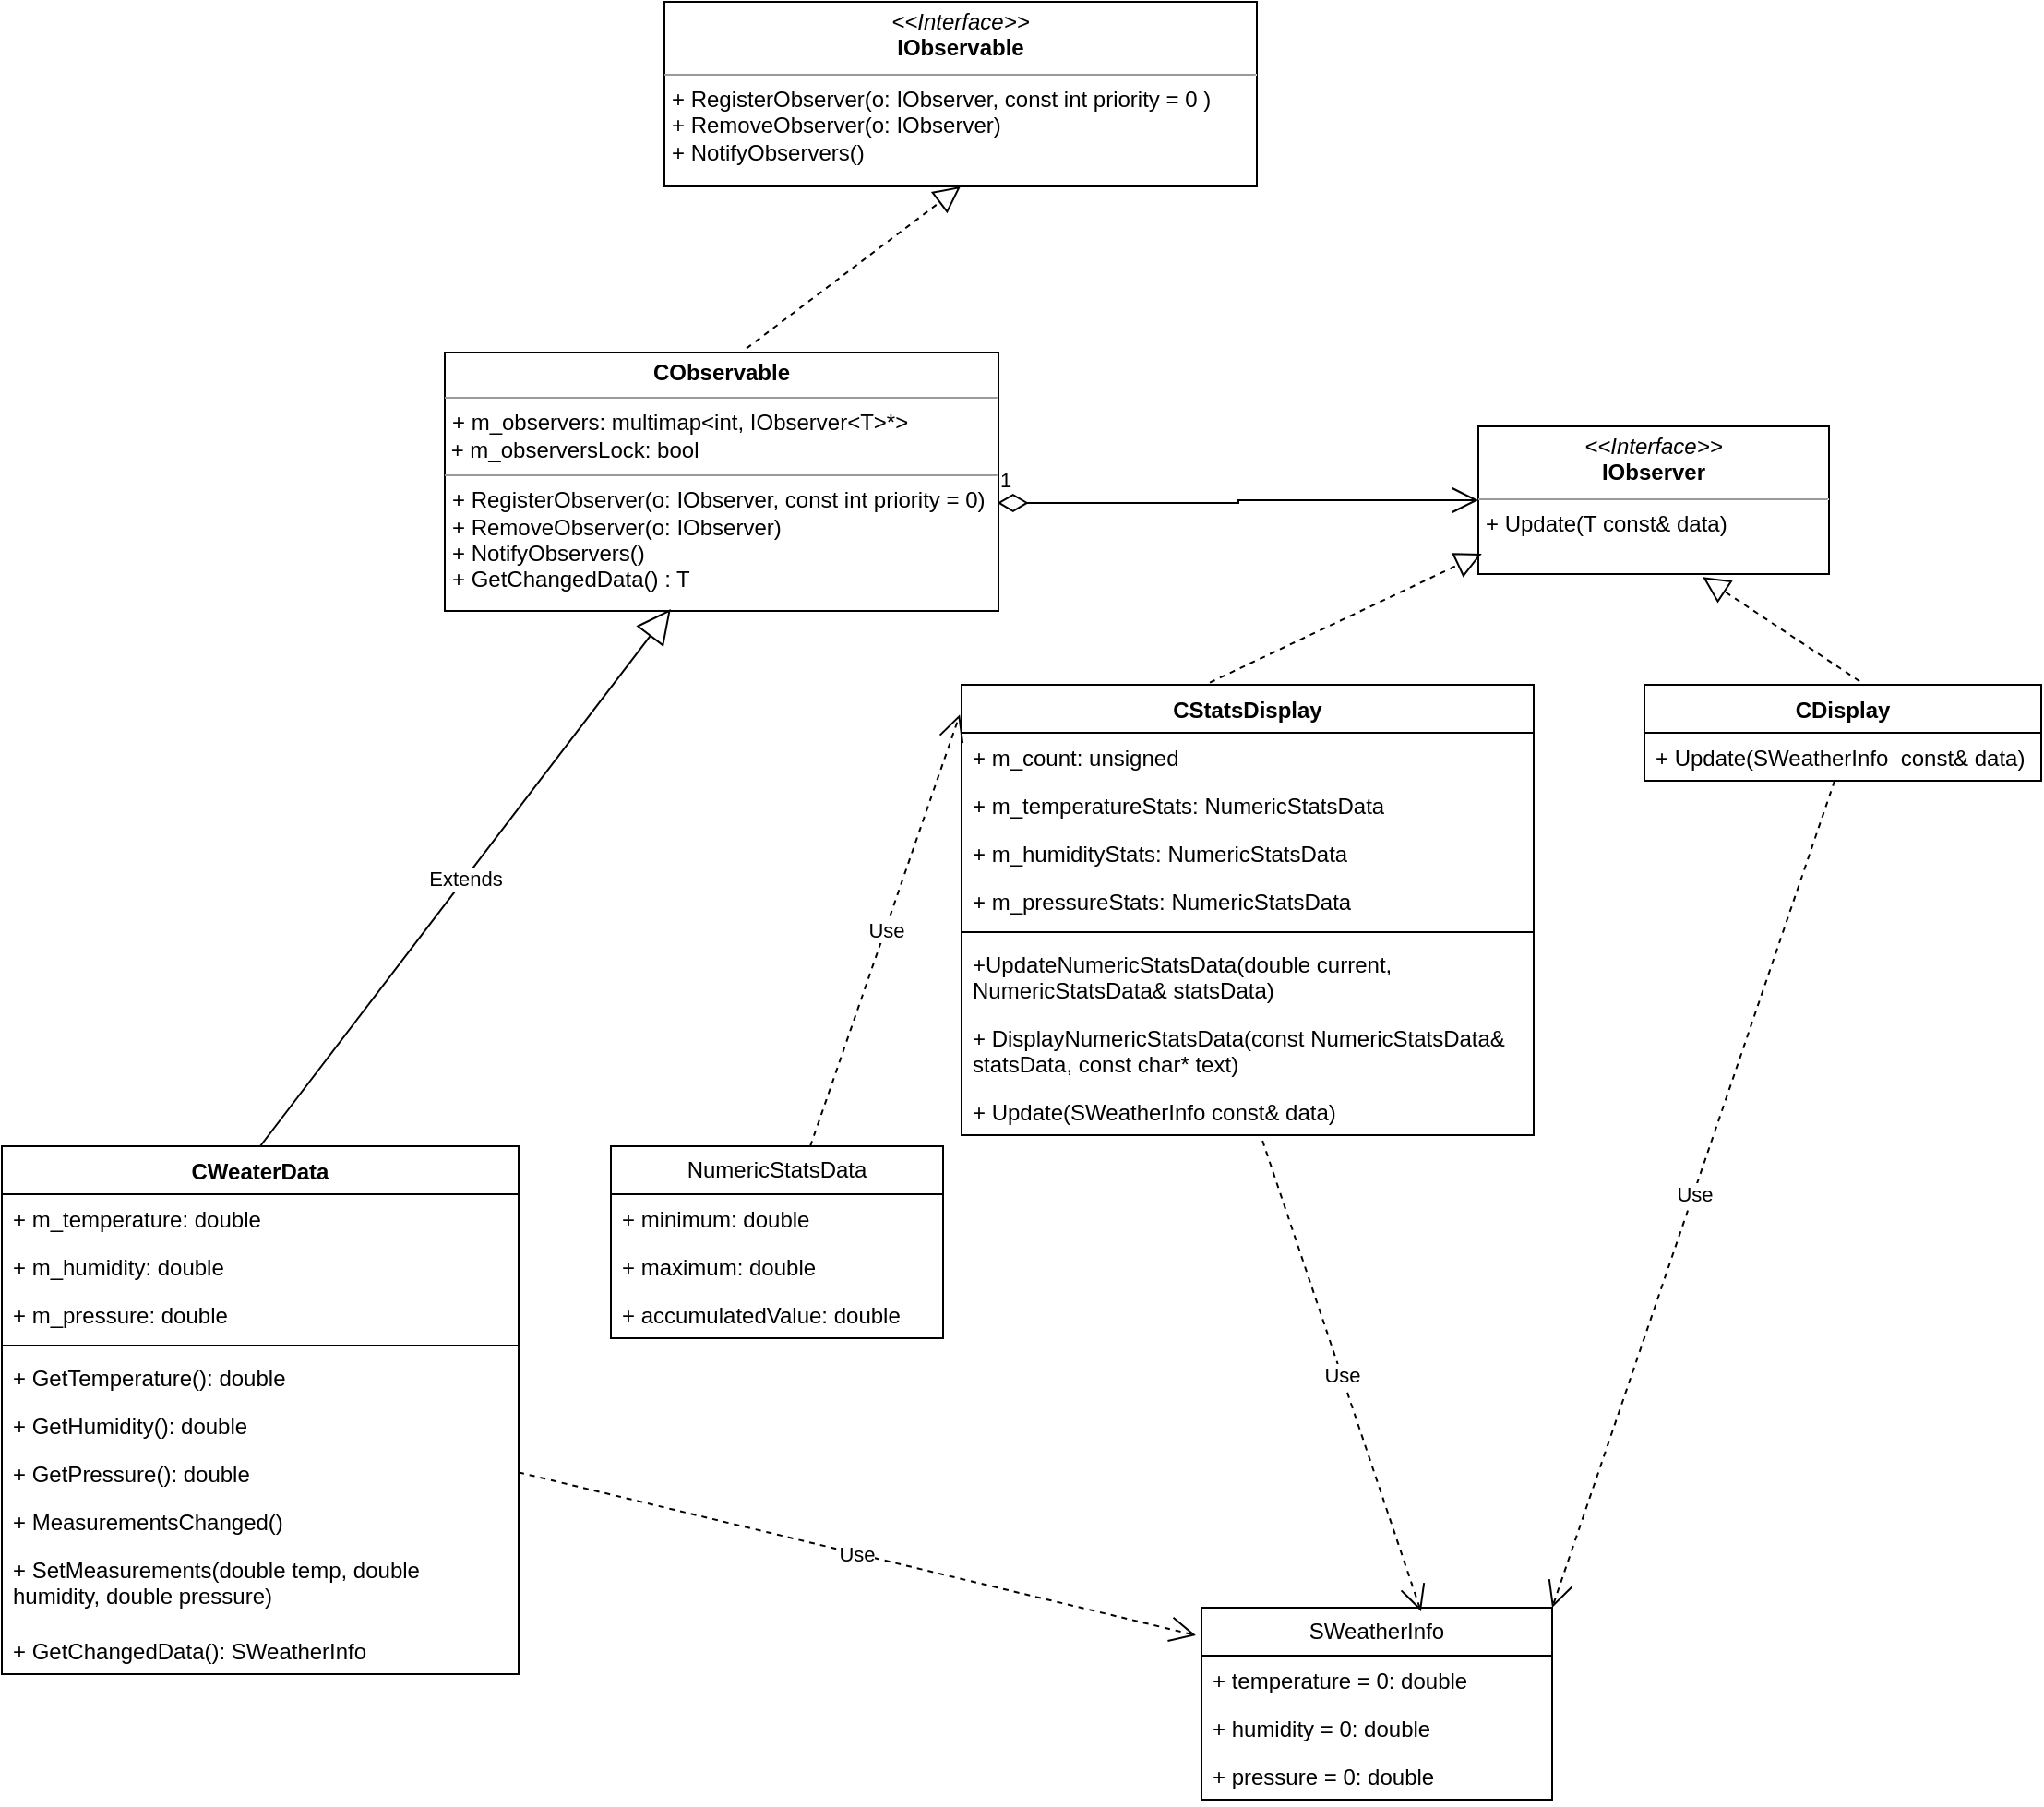 <mxfile version="21.8.2" type="device">
  <diagram id="6sLeW2a60C-e_OgsYwuE" name="Страница — 1">
    <mxGraphModel dx="1105" dy="562" grid="1" gridSize="10" guides="1" tooltips="1" connect="1" arrows="1" fold="1" page="1" pageScale="1" pageWidth="827" pageHeight="1169" math="0" shadow="0">
      <root>
        <mxCell id="0" />
        <mxCell id="1" parent="0" />
        <mxCell id="HcRXLN155REvlosKkTxs-1" value="&lt;p style=&quot;margin:0px;margin-top:4px;text-align:center;&quot;&gt;&lt;i&gt;&amp;lt;&amp;lt;Interface&amp;gt;&amp;gt;&lt;/i&gt;&lt;br&gt;&lt;b&gt;IObserver&lt;/b&gt;&lt;/p&gt;&lt;hr size=&quot;1&quot;&gt;&lt;p style=&quot;margin:0px;margin-left:4px;&quot;&gt;+ Update(T const&amp;amp; data)&lt;br&gt;&lt;/p&gt;" style="verticalAlign=top;align=left;overflow=fill;fontSize=12;fontFamily=Helvetica;html=1;whiteSpace=wrap;" vertex="1" parent="1">
          <mxGeometry x="840" y="260" width="190" height="80" as="geometry" />
        </mxCell>
        <mxCell id="HcRXLN155REvlosKkTxs-2" value="&lt;p style=&quot;margin:0px;margin-top:4px;text-align:center;&quot;&gt;&lt;i&gt;&amp;lt;&amp;lt;Interface&amp;gt;&amp;gt;&lt;/i&gt;&lt;br&gt;&lt;b&gt;IObservable&lt;/b&gt;&lt;/p&gt;&lt;hr size=&quot;1&quot;&gt;&lt;p style=&quot;border-color: var(--border-color); margin: 0px 0px 0px 4px;&quot;&gt;+ RegisterObserver(o: IObserver, const int priority = 0 )&lt;/p&gt;&lt;p style=&quot;border-color: var(--border-color); margin: 0px 0px 0px 4px;&quot;&gt;+ RemoveObserver(o: IObserver)&lt;/p&gt;&lt;p style=&quot;border-color: var(--border-color); margin: 0px 0px 0px 4px;&quot;&gt;+ NotifyObservers()&lt;/p&gt;" style="verticalAlign=top;align=left;overflow=fill;fontSize=12;fontFamily=Helvetica;html=1;whiteSpace=wrap;" vertex="1" parent="1">
          <mxGeometry x="399" y="30" width="321" height="100" as="geometry" />
        </mxCell>
        <mxCell id="HcRXLN155REvlosKkTxs-3" value="&lt;p style=&quot;margin:0px;margin-top:4px;text-align:center;&quot;&gt;&lt;b&gt;CObservable&lt;/b&gt;&lt;/p&gt;&lt;hr size=&quot;1&quot;&gt;&lt;p style=&quot;margin:0px;margin-left:4px;&quot;&gt;+ m_observers: multimap&amp;lt;int, IObserver&amp;lt;T&amp;gt;*&amp;gt;&lt;/p&gt;&amp;nbsp;+ m_observersLock: bool&lt;br&gt;&lt;hr size=&quot;1&quot;&gt;&lt;p style=&quot;border-color: var(--border-color); margin: 0px 0px 0px 4px;&quot;&gt;+ RegisterObserver(o: IObserver, const int priority = 0)&lt;/p&gt;&lt;p style=&quot;border-color: var(--border-color); margin: 0px 0px 0px 4px;&quot;&gt;+ RemoveObserver(o: IObserver)&lt;/p&gt;&lt;p style=&quot;border-color: var(--border-color); margin: 0px 0px 0px 4px;&quot;&gt;+ NotifyObservers()&lt;/p&gt;&lt;p style=&quot;border-color: var(--border-color); margin: 0px 0px 0px 4px;&quot;&gt;+ GetChangedData() : T&lt;/p&gt;" style="verticalAlign=top;align=left;overflow=fill;fontSize=12;fontFamily=Helvetica;html=1;whiteSpace=wrap;" vertex="1" parent="1">
          <mxGeometry x="280" y="220" width="300" height="140" as="geometry" />
        </mxCell>
        <mxCell id="HcRXLN155REvlosKkTxs-5" value="1" style="endArrow=open;html=1;endSize=12;startArrow=diamondThin;startSize=14;startFill=0;edgeStyle=orthogonalEdgeStyle;align=left;verticalAlign=bottom;rounded=0;entryX=0;entryY=0.5;entryDx=0;entryDy=0;exitX=0.998;exitY=0.582;exitDx=0;exitDy=0;exitPerimeter=0;" edge="1" parent="1" source="HcRXLN155REvlosKkTxs-3" target="HcRXLN155REvlosKkTxs-1">
          <mxGeometry x="-1" y="3" relative="1" as="geometry">
            <mxPoint x="560" y="140" as="sourcePoint" />
            <mxPoint x="720" y="140" as="targetPoint" />
          </mxGeometry>
        </mxCell>
        <mxCell id="HcRXLN155REvlosKkTxs-6" value="SWeatherInfo" style="swimlane;fontStyle=0;childLayout=stackLayout;horizontal=1;startSize=26;fillColor=none;horizontalStack=0;resizeParent=1;resizeParentMax=0;resizeLast=0;collapsible=1;marginBottom=0;whiteSpace=wrap;html=1;" vertex="1" parent="1">
          <mxGeometry x="690" y="900" width="190" height="104" as="geometry" />
        </mxCell>
        <mxCell id="HcRXLN155REvlosKkTxs-7" value="+ temperature = 0: double" style="text;strokeColor=none;fillColor=none;align=left;verticalAlign=top;spacingLeft=4;spacingRight=4;overflow=hidden;rotatable=0;points=[[0,0.5],[1,0.5]];portConstraint=eastwest;whiteSpace=wrap;html=1;" vertex="1" parent="HcRXLN155REvlosKkTxs-6">
          <mxGeometry y="26" width="190" height="26" as="geometry" />
        </mxCell>
        <mxCell id="HcRXLN155REvlosKkTxs-8" value="+ humidity = 0: double" style="text;strokeColor=none;fillColor=none;align=left;verticalAlign=top;spacingLeft=4;spacingRight=4;overflow=hidden;rotatable=0;points=[[0,0.5],[1,0.5]];portConstraint=eastwest;whiteSpace=wrap;html=1;" vertex="1" parent="HcRXLN155REvlosKkTxs-6">
          <mxGeometry y="52" width="190" height="26" as="geometry" />
        </mxCell>
        <mxCell id="HcRXLN155REvlosKkTxs-9" value="+ pressure = 0: double" style="text;strokeColor=none;fillColor=none;align=left;verticalAlign=top;spacingLeft=4;spacingRight=4;overflow=hidden;rotatable=0;points=[[0,0.5],[1,0.5]];portConstraint=eastwest;whiteSpace=wrap;html=1;" vertex="1" parent="HcRXLN155REvlosKkTxs-6">
          <mxGeometry y="78" width="190" height="26" as="geometry" />
        </mxCell>
        <mxCell id="HcRXLN155REvlosKkTxs-10" value="CDisplay" style="swimlane;fontStyle=1;align=center;verticalAlign=top;childLayout=stackLayout;horizontal=1;startSize=26;horizontalStack=0;resizeParent=1;resizeParentMax=0;resizeLast=0;collapsible=1;marginBottom=0;whiteSpace=wrap;html=1;" vertex="1" parent="1">
          <mxGeometry x="930" y="400" width="215" height="52" as="geometry" />
        </mxCell>
        <mxCell id="HcRXLN155REvlosKkTxs-11" value="+ Update(SWeatherInfo&amp;nbsp; const&amp;amp; data)" style="text;strokeColor=none;fillColor=none;align=left;verticalAlign=top;spacingLeft=4;spacingRight=4;overflow=hidden;rotatable=0;points=[[0,0.5],[1,0.5]];portConstraint=eastwest;whiteSpace=wrap;html=1;" vertex="1" parent="HcRXLN155REvlosKkTxs-10">
          <mxGeometry y="26" width="215" height="26" as="geometry" />
        </mxCell>
        <mxCell id="HcRXLN155REvlosKkTxs-13" value="Use" style="endArrow=open;endSize=12;dashed=1;html=1;rounded=0;entryX=1;entryY=0;entryDx=0;entryDy=0;" edge="1" parent="1" source="HcRXLN155REvlosKkTxs-11" target="HcRXLN155REvlosKkTxs-6">
          <mxGeometry width="160" relative="1" as="geometry">
            <mxPoint x="1030" y="420" as="sourcePoint" />
            <mxPoint x="1190" y="420" as="targetPoint" />
          </mxGeometry>
        </mxCell>
        <mxCell id="HcRXLN155REvlosKkTxs-14" value="CStatsDisplay" style="swimlane;fontStyle=1;align=center;verticalAlign=top;childLayout=stackLayout;horizontal=1;startSize=26;horizontalStack=0;resizeParent=1;resizeParentMax=0;resizeLast=0;collapsible=1;marginBottom=0;whiteSpace=wrap;html=1;" vertex="1" parent="1">
          <mxGeometry x="560" y="400" width="310" height="244" as="geometry" />
        </mxCell>
        <mxCell id="HcRXLN155REvlosKkTxs-15" value="+ m_count: unsigned&amp;nbsp;" style="text;strokeColor=none;fillColor=none;align=left;verticalAlign=top;spacingLeft=4;spacingRight=4;overflow=hidden;rotatable=0;points=[[0,0.5],[1,0.5]];portConstraint=eastwest;whiteSpace=wrap;html=1;" vertex="1" parent="HcRXLN155REvlosKkTxs-14">
          <mxGeometry y="26" width="310" height="26" as="geometry" />
        </mxCell>
        <mxCell id="HcRXLN155REvlosKkTxs-16" value="+ m_temperatureStats: NumericStatsData" style="text;strokeColor=none;fillColor=none;align=left;verticalAlign=top;spacingLeft=4;spacingRight=4;overflow=hidden;rotatable=0;points=[[0,0.5],[1,0.5]];portConstraint=eastwest;whiteSpace=wrap;html=1;" vertex="1" parent="HcRXLN155REvlosKkTxs-14">
          <mxGeometry y="52" width="310" height="26" as="geometry" />
        </mxCell>
        <mxCell id="HcRXLN155REvlosKkTxs-17" value="+ m_humidityStats: NumericStatsData" style="text;strokeColor=none;fillColor=none;align=left;verticalAlign=top;spacingLeft=4;spacingRight=4;overflow=hidden;rotatable=0;points=[[0,0.5],[1,0.5]];portConstraint=eastwest;whiteSpace=wrap;html=1;" vertex="1" parent="HcRXLN155REvlosKkTxs-14">
          <mxGeometry y="78" width="310" height="26" as="geometry" />
        </mxCell>
        <mxCell id="HcRXLN155REvlosKkTxs-18" value="+ m_pressureStats: NumericStatsData" style="text;strokeColor=none;fillColor=none;align=left;verticalAlign=top;spacingLeft=4;spacingRight=4;overflow=hidden;rotatable=0;points=[[0,0.5],[1,0.5]];portConstraint=eastwest;whiteSpace=wrap;html=1;" vertex="1" parent="HcRXLN155REvlosKkTxs-14">
          <mxGeometry y="104" width="310" height="26" as="geometry" />
        </mxCell>
        <mxCell id="HcRXLN155REvlosKkTxs-19" value="" style="line;strokeWidth=1;fillColor=none;align=left;verticalAlign=middle;spacingTop=-1;spacingLeft=3;spacingRight=3;rotatable=0;labelPosition=right;points=[];portConstraint=eastwest;strokeColor=inherit;" vertex="1" parent="HcRXLN155REvlosKkTxs-14">
          <mxGeometry y="130" width="310" height="8" as="geometry" />
        </mxCell>
        <mxCell id="HcRXLN155REvlosKkTxs-20" value="+UpdateNumericStatsData(double current, NumericStatsData&amp;amp; statsData)" style="text;strokeColor=none;fillColor=none;align=left;verticalAlign=top;spacingLeft=4;spacingRight=4;overflow=hidden;rotatable=0;points=[[0,0.5],[1,0.5]];portConstraint=eastwest;whiteSpace=wrap;html=1;" vertex="1" parent="HcRXLN155REvlosKkTxs-14">
          <mxGeometry y="138" width="310" height="40" as="geometry" />
        </mxCell>
        <mxCell id="HcRXLN155REvlosKkTxs-21" value="+&amp;nbsp;DisplayNumericStatsData(const NumericStatsData&amp;amp; statsData, const char* text)" style="text;strokeColor=none;fillColor=none;align=left;verticalAlign=top;spacingLeft=4;spacingRight=4;overflow=hidden;rotatable=0;points=[[0,0.5],[1,0.5]];portConstraint=eastwest;whiteSpace=wrap;html=1;" vertex="1" parent="HcRXLN155REvlosKkTxs-14">
          <mxGeometry y="178" width="310" height="40" as="geometry" />
        </mxCell>
        <mxCell id="HcRXLN155REvlosKkTxs-22" value="+ Update(SWeatherInfo const&amp;amp; data)" style="text;strokeColor=none;fillColor=none;align=left;verticalAlign=top;spacingLeft=4;spacingRight=4;overflow=hidden;rotatable=0;points=[[0,0.5],[1,0.5]];portConstraint=eastwest;whiteSpace=wrap;html=1;" vertex="1" parent="HcRXLN155REvlosKkTxs-14">
          <mxGeometry y="218" width="310" height="26" as="geometry" />
        </mxCell>
        <mxCell id="HcRXLN155REvlosKkTxs-23" value="NumericStatsData" style="swimlane;fontStyle=0;childLayout=stackLayout;horizontal=1;startSize=26;fillColor=none;horizontalStack=0;resizeParent=1;resizeParentMax=0;resizeLast=0;collapsible=1;marginBottom=0;whiteSpace=wrap;html=1;" vertex="1" parent="1">
          <mxGeometry x="370" y="650" width="180" height="104" as="geometry" />
        </mxCell>
        <mxCell id="HcRXLN155REvlosKkTxs-24" value="+ minimum: double" style="text;strokeColor=none;fillColor=none;align=left;verticalAlign=top;spacingLeft=4;spacingRight=4;overflow=hidden;rotatable=0;points=[[0,0.5],[1,0.5]];portConstraint=eastwest;whiteSpace=wrap;html=1;" vertex="1" parent="HcRXLN155REvlosKkTxs-23">
          <mxGeometry y="26" width="180" height="26" as="geometry" />
        </mxCell>
        <mxCell id="HcRXLN155REvlosKkTxs-25" value="+ maximum: double" style="text;strokeColor=none;fillColor=none;align=left;verticalAlign=top;spacingLeft=4;spacingRight=4;overflow=hidden;rotatable=0;points=[[0,0.5],[1,0.5]];portConstraint=eastwest;whiteSpace=wrap;html=1;" vertex="1" parent="HcRXLN155REvlosKkTxs-23">
          <mxGeometry y="52" width="180" height="26" as="geometry" />
        </mxCell>
        <mxCell id="HcRXLN155REvlosKkTxs-26" value="+ accumulatedValue: double" style="text;strokeColor=none;fillColor=none;align=left;verticalAlign=top;spacingLeft=4;spacingRight=4;overflow=hidden;rotatable=0;points=[[0,0.5],[1,0.5]];portConstraint=eastwest;whiteSpace=wrap;html=1;" vertex="1" parent="HcRXLN155REvlosKkTxs-23">
          <mxGeometry y="78" width="180" height="26" as="geometry" />
        </mxCell>
        <mxCell id="HcRXLN155REvlosKkTxs-28" value="Use" style="endArrow=open;endSize=12;dashed=1;html=1;rounded=0;entryX=-0.003;entryY=0.066;entryDx=0;entryDy=0;entryPerimeter=0;" edge="1" parent="1" source="HcRXLN155REvlosKkTxs-23" target="HcRXLN155REvlosKkTxs-14">
          <mxGeometry width="160" relative="1" as="geometry">
            <mxPoint x="730" y="460" as="sourcePoint" />
            <mxPoint x="890" y="460" as="targetPoint" />
          </mxGeometry>
        </mxCell>
        <mxCell id="HcRXLN155REvlosKkTxs-29" value="Use" style="endArrow=open;endSize=12;dashed=1;html=1;rounded=0;entryX=0.626;entryY=0.019;entryDx=0;entryDy=0;entryPerimeter=0;exitX=0.526;exitY=1.115;exitDx=0;exitDy=0;exitPerimeter=0;" edge="1" parent="1" source="HcRXLN155REvlosKkTxs-22" target="HcRXLN155REvlosKkTxs-6">
          <mxGeometry width="160" relative="1" as="geometry">
            <mxPoint x="730" y="460" as="sourcePoint" />
            <mxPoint x="890" y="460" as="targetPoint" />
          </mxGeometry>
        </mxCell>
        <mxCell id="HcRXLN155REvlosKkTxs-30" value="CWeaterData" style="swimlane;fontStyle=1;align=center;verticalAlign=top;childLayout=stackLayout;horizontal=1;startSize=26;horizontalStack=0;resizeParent=1;resizeParentMax=0;resizeLast=0;collapsible=1;marginBottom=0;whiteSpace=wrap;html=1;" vertex="1" parent="1">
          <mxGeometry x="40" y="650" width="280" height="286" as="geometry" />
        </mxCell>
        <mxCell id="HcRXLN155REvlosKkTxs-31" value="+ m_temperature: double" style="text;strokeColor=none;fillColor=none;align=left;verticalAlign=top;spacingLeft=4;spacingRight=4;overflow=hidden;rotatable=0;points=[[0,0.5],[1,0.5]];portConstraint=eastwest;whiteSpace=wrap;html=1;" vertex="1" parent="HcRXLN155REvlosKkTxs-30">
          <mxGeometry y="26" width="280" height="26" as="geometry" />
        </mxCell>
        <mxCell id="HcRXLN155REvlosKkTxs-32" value="+ m_humidity: double" style="text;strokeColor=none;fillColor=none;align=left;verticalAlign=top;spacingLeft=4;spacingRight=4;overflow=hidden;rotatable=0;points=[[0,0.5],[1,0.5]];portConstraint=eastwest;whiteSpace=wrap;html=1;" vertex="1" parent="HcRXLN155REvlosKkTxs-30">
          <mxGeometry y="52" width="280" height="26" as="geometry" />
        </mxCell>
        <mxCell id="HcRXLN155REvlosKkTxs-33" value="+ m_pressure: double" style="text;strokeColor=none;fillColor=none;align=left;verticalAlign=top;spacingLeft=4;spacingRight=4;overflow=hidden;rotatable=0;points=[[0,0.5],[1,0.5]];portConstraint=eastwest;whiteSpace=wrap;html=1;" vertex="1" parent="HcRXLN155REvlosKkTxs-30">
          <mxGeometry y="78" width="280" height="26" as="geometry" />
        </mxCell>
        <mxCell id="HcRXLN155REvlosKkTxs-34" value="" style="line;strokeWidth=1;fillColor=none;align=left;verticalAlign=middle;spacingTop=-1;spacingLeft=3;spacingRight=3;rotatable=0;labelPosition=right;points=[];portConstraint=eastwest;strokeColor=inherit;" vertex="1" parent="HcRXLN155REvlosKkTxs-30">
          <mxGeometry y="104" width="280" height="8" as="geometry" />
        </mxCell>
        <mxCell id="HcRXLN155REvlosKkTxs-35" value="+ GetTemperature(): double" style="text;strokeColor=none;fillColor=none;align=left;verticalAlign=top;spacingLeft=4;spacingRight=4;overflow=hidden;rotatable=0;points=[[0,0.5],[1,0.5]];portConstraint=eastwest;whiteSpace=wrap;html=1;" vertex="1" parent="HcRXLN155REvlosKkTxs-30">
          <mxGeometry y="112" width="280" height="26" as="geometry" />
        </mxCell>
        <mxCell id="HcRXLN155REvlosKkTxs-36" value="+ GetHumidity(): double" style="text;strokeColor=none;fillColor=none;align=left;verticalAlign=top;spacingLeft=4;spacingRight=4;overflow=hidden;rotatable=0;points=[[0,0.5],[1,0.5]];portConstraint=eastwest;whiteSpace=wrap;html=1;" vertex="1" parent="HcRXLN155REvlosKkTxs-30">
          <mxGeometry y="138" width="280" height="26" as="geometry" />
        </mxCell>
        <mxCell id="HcRXLN155REvlosKkTxs-37" value="+ GetPressure(): double" style="text;strokeColor=none;fillColor=none;align=left;verticalAlign=top;spacingLeft=4;spacingRight=4;overflow=hidden;rotatable=0;points=[[0,0.5],[1,0.5]];portConstraint=eastwest;whiteSpace=wrap;html=1;" vertex="1" parent="HcRXLN155REvlosKkTxs-30">
          <mxGeometry y="164" width="280" height="26" as="geometry" />
        </mxCell>
        <mxCell id="HcRXLN155REvlosKkTxs-38" value="+ MeasurementsChanged()" style="text;strokeColor=none;fillColor=none;align=left;verticalAlign=top;spacingLeft=4;spacingRight=4;overflow=hidden;rotatable=0;points=[[0,0.5],[1,0.5]];portConstraint=eastwest;whiteSpace=wrap;html=1;" vertex="1" parent="HcRXLN155REvlosKkTxs-30">
          <mxGeometry y="190" width="280" height="26" as="geometry" />
        </mxCell>
        <mxCell id="HcRXLN155REvlosKkTxs-39" value="+ SetMeasurements(double temp, double humidity, double pressure)" style="text;strokeColor=none;fillColor=none;align=left;verticalAlign=top;spacingLeft=4;spacingRight=4;overflow=hidden;rotatable=0;points=[[0,0.5],[1,0.5]];portConstraint=eastwest;whiteSpace=wrap;html=1;" vertex="1" parent="HcRXLN155REvlosKkTxs-30">
          <mxGeometry y="216" width="280" height="44" as="geometry" />
        </mxCell>
        <mxCell id="HcRXLN155REvlosKkTxs-40" value="+ GetChangedData(): SWeatherInfo" style="text;strokeColor=none;fillColor=none;align=left;verticalAlign=top;spacingLeft=4;spacingRight=4;overflow=hidden;rotatable=0;points=[[0,0.5],[1,0.5]];portConstraint=eastwest;whiteSpace=wrap;html=1;" vertex="1" parent="HcRXLN155REvlosKkTxs-30">
          <mxGeometry y="260" width="280" height="26" as="geometry" />
        </mxCell>
        <mxCell id="HcRXLN155REvlosKkTxs-41" value="Extends" style="endArrow=block;endSize=16;endFill=0;html=1;rounded=0;entryX=0.408;entryY=0.993;entryDx=0;entryDy=0;entryPerimeter=0;exitX=0.5;exitY=0;exitDx=0;exitDy=0;" edge="1" parent="1" source="HcRXLN155REvlosKkTxs-30" target="HcRXLN155REvlosKkTxs-3">
          <mxGeometry width="160" relative="1" as="geometry">
            <mxPoint x="200" y="640" as="sourcePoint" />
            <mxPoint x="360" y="640" as="targetPoint" />
          </mxGeometry>
        </mxCell>
        <mxCell id="HcRXLN155REvlosKkTxs-42" value="Use" style="endArrow=open;endSize=12;dashed=1;html=1;rounded=0;entryX=-0.016;entryY=0.144;entryDx=0;entryDy=0;entryPerimeter=0;" edge="1" parent="1" source="HcRXLN155REvlosKkTxs-30" target="HcRXLN155REvlosKkTxs-6">
          <mxGeometry width="160" relative="1" as="geometry">
            <mxPoint x="200" y="850" as="sourcePoint" />
            <mxPoint x="360" y="850" as="targetPoint" />
          </mxGeometry>
        </mxCell>
        <mxCell id="HcRXLN155REvlosKkTxs-43" value="" style="endArrow=block;dashed=1;endFill=0;endSize=12;html=1;rounded=0;exitX=0.545;exitY=-0.016;exitDx=0;exitDy=0;exitPerimeter=0;entryX=0.5;entryY=1;entryDx=0;entryDy=0;" edge="1" parent="1" source="HcRXLN155REvlosKkTxs-3" target="HcRXLN155REvlosKkTxs-2">
          <mxGeometry width="160" relative="1" as="geometry">
            <mxPoint x="430" y="220" as="sourcePoint" />
            <mxPoint x="540" y="129" as="targetPoint" />
          </mxGeometry>
        </mxCell>
        <mxCell id="HcRXLN155REvlosKkTxs-44" value="" style="endArrow=block;dashed=1;endFill=0;endSize=12;html=1;rounded=0;exitX=0.434;exitY=-0.005;exitDx=0;exitDy=0;exitPerimeter=0;entryX=0.01;entryY=0.862;entryDx=0;entryDy=0;entryPerimeter=0;" edge="1" parent="1" source="HcRXLN155REvlosKkTxs-14" target="HcRXLN155REvlosKkTxs-1">
          <mxGeometry width="160" relative="1" as="geometry">
            <mxPoint x="690" y="411" as="sourcePoint" />
            <mxPoint x="800" y="320" as="targetPoint" />
          </mxGeometry>
        </mxCell>
        <mxCell id="HcRXLN155REvlosKkTxs-45" value="" style="endArrow=block;dashed=1;endFill=0;endSize=12;html=1;rounded=0;entryX=0.64;entryY=1.02;entryDx=0;entryDy=0;entryPerimeter=0;exitX=0.542;exitY=-0.038;exitDx=0;exitDy=0;exitPerimeter=0;" edge="1" parent="1" source="HcRXLN155REvlosKkTxs-10" target="HcRXLN155REvlosKkTxs-1">
          <mxGeometry width="160" relative="1" as="geometry">
            <mxPoint x="1016" y="400" as="sourcePoint" />
            <mxPoint x="968" y="340" as="targetPoint" />
          </mxGeometry>
        </mxCell>
      </root>
    </mxGraphModel>
  </diagram>
</mxfile>
